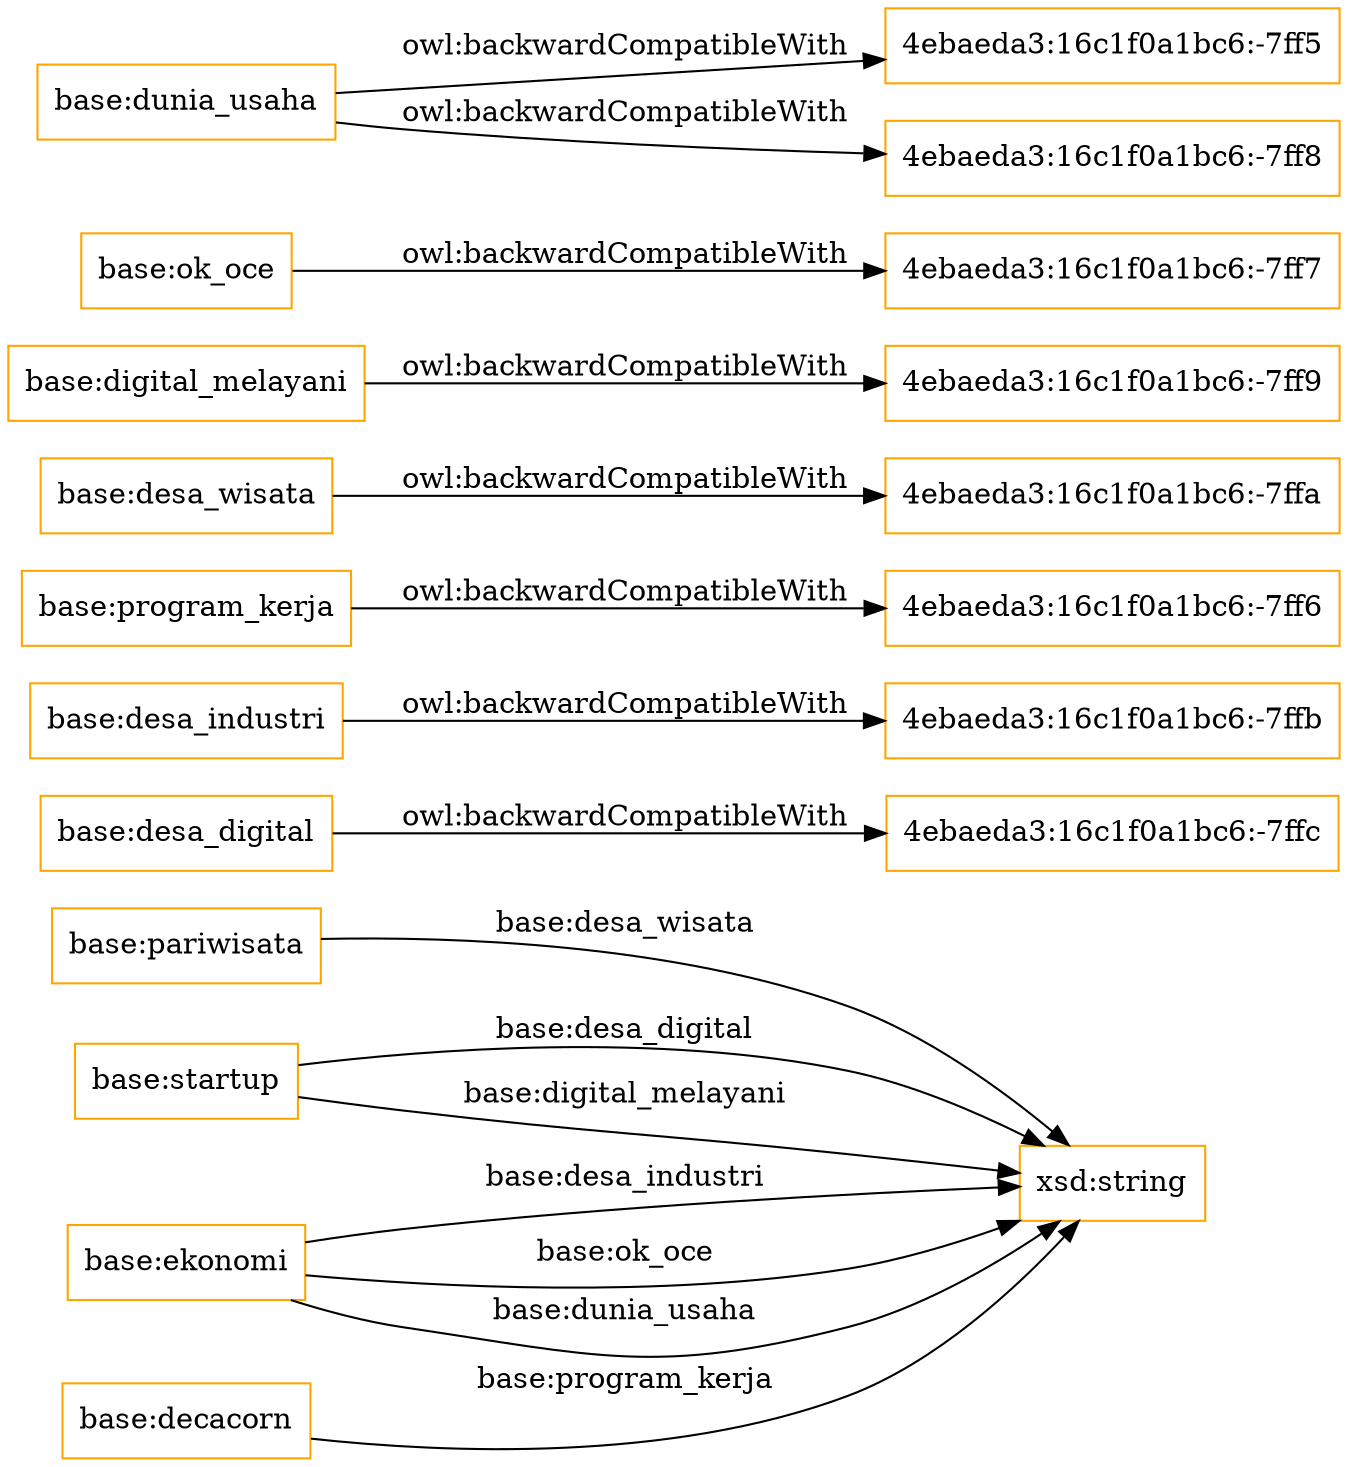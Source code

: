 digraph ar2dtool_diagram { 
rankdir=LR;
size="1501"
node [shape = rectangle, color="orange"]; "base:pariwisata" "base:startup" "base:ekonomi" "base:decacorn" ; /*classes style*/
	"base:desa_digital" -> "4ebaeda3:16c1f0a1bc6:-7ffc" [ label = "owl:backwardCompatibleWith" ];
	"base:desa_industri" -> "4ebaeda3:16c1f0a1bc6:-7ffb" [ label = "owl:backwardCompatibleWith" ];
	"base:program_kerja" -> "4ebaeda3:16c1f0a1bc6:-7ff6" [ label = "owl:backwardCompatibleWith" ];
	"base:desa_wisata" -> "4ebaeda3:16c1f0a1bc6:-7ffa" [ label = "owl:backwardCompatibleWith" ];
	"base:digital_melayani" -> "4ebaeda3:16c1f0a1bc6:-7ff9" [ label = "owl:backwardCompatibleWith" ];
	"base:ok_oce" -> "4ebaeda3:16c1f0a1bc6:-7ff7" [ label = "owl:backwardCompatibleWith" ];
	"base:dunia_usaha" -> "4ebaeda3:16c1f0a1bc6:-7ff5" [ label = "owl:backwardCompatibleWith" ];
	"base:dunia_usaha" -> "4ebaeda3:16c1f0a1bc6:-7ff8" [ label = "owl:backwardCompatibleWith" ];
	"base:ekonomi" -> "xsd:string" [ label = "base:desa_industri" ];
	"base:startup" -> "xsd:string" [ label = "base:desa_digital" ];
	"base:ekonomi" -> "xsd:string" [ label = "base:ok_oce" ];
	"base:startup" -> "xsd:string" [ label = "base:digital_melayani" ];
	"base:decacorn" -> "xsd:string" [ label = "base:program_kerja" ];
	"base:pariwisata" -> "xsd:string" [ label = "base:desa_wisata" ];
	"base:ekonomi" -> "xsd:string" [ label = "base:dunia_usaha" ];

}
